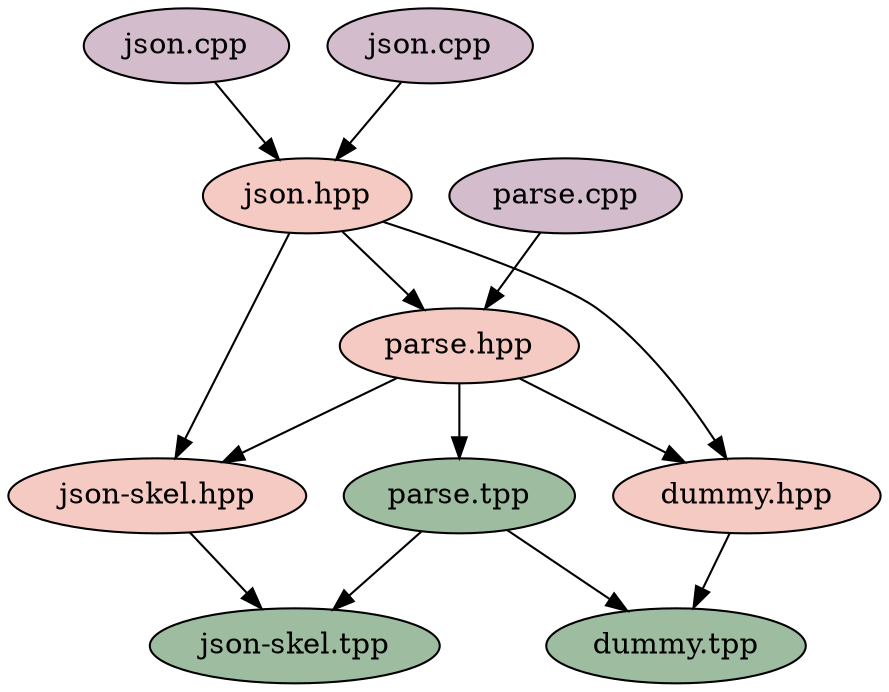digraph block {
    MAIN_CPP[label="json.cpp" style=filled fillcolor="#D3BCCC"];
    PARSE_CPP[label="parse.cpp" style=filled fillcolor="#D3BCCC"];
    JSON_CPP[label="json.cpp" style=filled fillcolor="#D3BCCC"];

    PARSE_HPP[label="parse.hpp" style=filled fillcolor="#F5CAC3"];
    JSON_SKEL_HPP[label="json-skel.hpp" style=filled fillcolor="#F5CAC3"];
    DUMMY_HPP[label="dummy.hpp" style=filled fillcolor="#F5CAC3"];
    JSON_HPP[label="json.hpp" style=filled fillcolor="#F5CAC3"];

    PARSE_TPP[label="parse.tpp" style=filled fillcolor="#9EBC9F"];
    JSON_SKEL_TPP[label="json-skel.tpp" style=filled fillcolor="#9EBC9F"];
    DUMMY_TPP[label="dummy.tpp" style=filled fillcolor="#9EBC9F"];

    MAIN_CPP -> JSON_HPP;
    PARSE_CPP -> PARSE_HPP;
    JSON_CPP -> JSON_HPP;

    JSON_HPP -> DUMMY_HPP;
    JSON_HPP -> PARSE_HPP;
    JSON_HPP -> JSON_SKEL_HPP;

    JSON_SKEL_HPP -> JSON_SKEL_TPP;

    PARSE_HPP -> PARSE_TPP;
    PARSE_HPP -> DUMMY_HPP;
    PARSE_HPP -> JSON_SKEL_HPP;

    DUMMY_HPP -> DUMMY_TPP
    
    PARSE_TPP -> JSON_SKEL_TPP;
    PARSE_TPP -> DUMMY_TPP;
}
